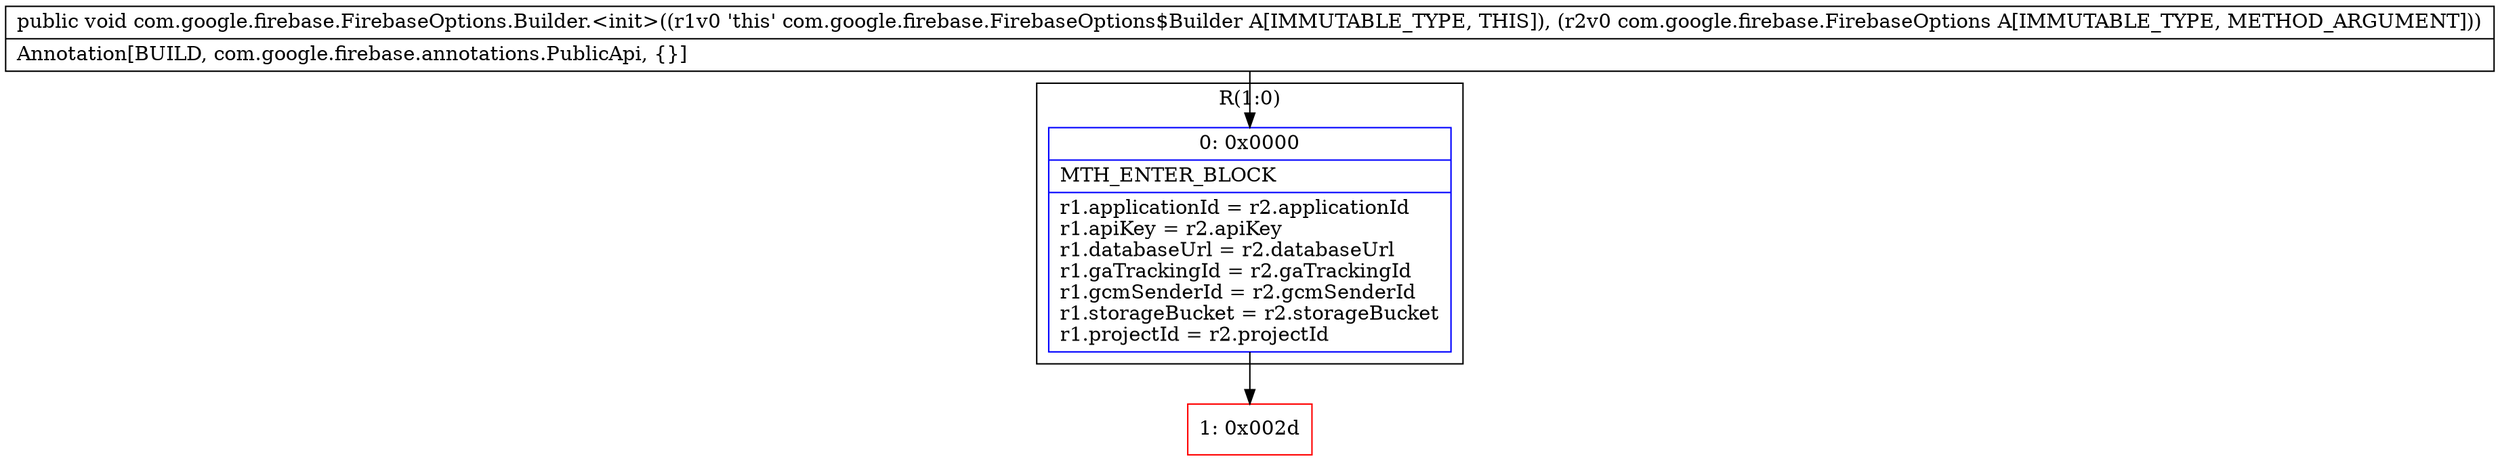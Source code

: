 digraph "CFG forcom.google.firebase.FirebaseOptions.Builder.\<init\>(Lcom\/google\/firebase\/FirebaseOptions;)V" {
subgraph cluster_Region_115631551 {
label = "R(1:0)";
node [shape=record,color=blue];
Node_0 [shape=record,label="{0\:\ 0x0000|MTH_ENTER_BLOCK\l|r1.applicationId = r2.applicationId\lr1.apiKey = r2.apiKey\lr1.databaseUrl = r2.databaseUrl\lr1.gaTrackingId = r2.gaTrackingId\lr1.gcmSenderId = r2.gcmSenderId\lr1.storageBucket = r2.storageBucket\lr1.projectId = r2.projectId\l}"];
}
Node_1 [shape=record,color=red,label="{1\:\ 0x002d}"];
MethodNode[shape=record,label="{public void com.google.firebase.FirebaseOptions.Builder.\<init\>((r1v0 'this' com.google.firebase.FirebaseOptions$Builder A[IMMUTABLE_TYPE, THIS]), (r2v0 com.google.firebase.FirebaseOptions A[IMMUTABLE_TYPE, METHOD_ARGUMENT]))  | Annotation[BUILD, com.google.firebase.annotations.PublicApi, \{\}]\l}"];
MethodNode -> Node_0;
Node_0 -> Node_1;
}

